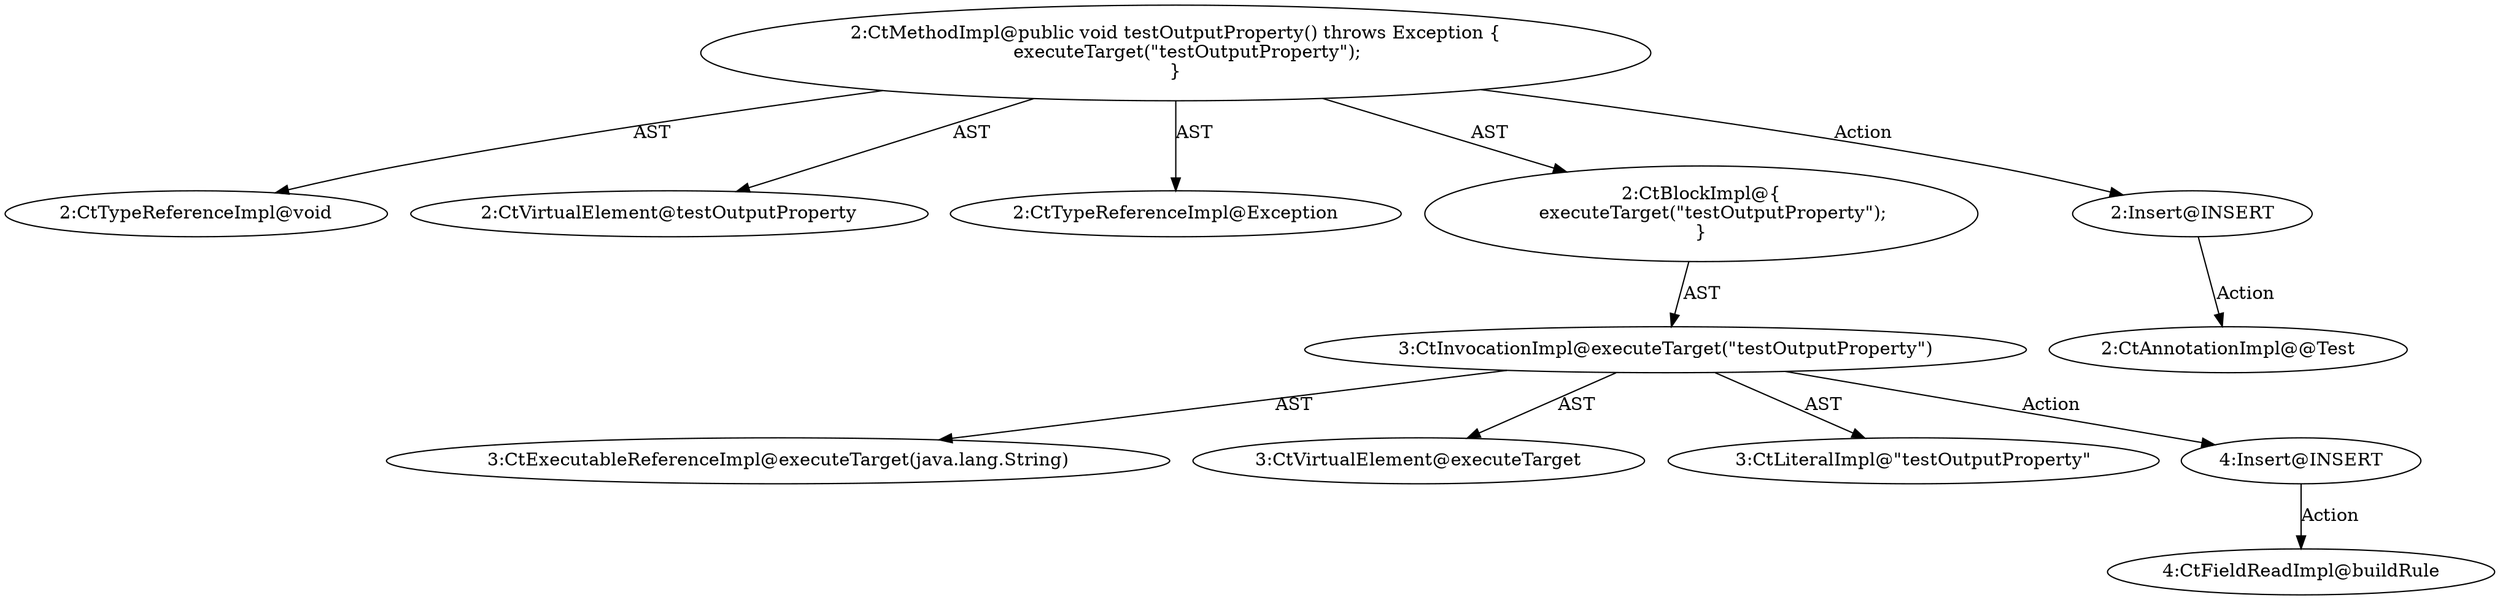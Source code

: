 digraph "testOutputProperty#?" {
0 [label="2:CtTypeReferenceImpl@void" shape=ellipse]
1 [label="2:CtVirtualElement@testOutputProperty" shape=ellipse]
2 [label="2:CtTypeReferenceImpl@Exception" shape=ellipse]
3 [label="3:CtExecutableReferenceImpl@executeTarget(java.lang.String)" shape=ellipse]
4 [label="3:CtVirtualElement@executeTarget" shape=ellipse]
5 [label="3:CtLiteralImpl@\"testOutputProperty\"" shape=ellipse]
6 [label="3:CtInvocationImpl@executeTarget(\"testOutputProperty\")" shape=ellipse]
7 [label="2:CtBlockImpl@\{
    executeTarget(\"testOutputProperty\");
\}" shape=ellipse]
8 [label="2:CtMethodImpl@public void testOutputProperty() throws Exception \{
    executeTarget(\"testOutputProperty\");
\}" shape=ellipse]
9 [label="2:Insert@INSERT" shape=ellipse]
10 [label="2:CtAnnotationImpl@@Test" shape=ellipse]
11 [label="4:Insert@INSERT" shape=ellipse]
12 [label="4:CtFieldReadImpl@buildRule" shape=ellipse]
6 -> 4 [label="AST"];
6 -> 3 [label="AST"];
6 -> 5 [label="AST"];
6 -> 11 [label="Action"];
7 -> 6 [label="AST"];
8 -> 1 [label="AST"];
8 -> 0 [label="AST"];
8 -> 2 [label="AST"];
8 -> 7 [label="AST"];
8 -> 9 [label="Action"];
9 -> 10 [label="Action"];
11 -> 12 [label="Action"];
}